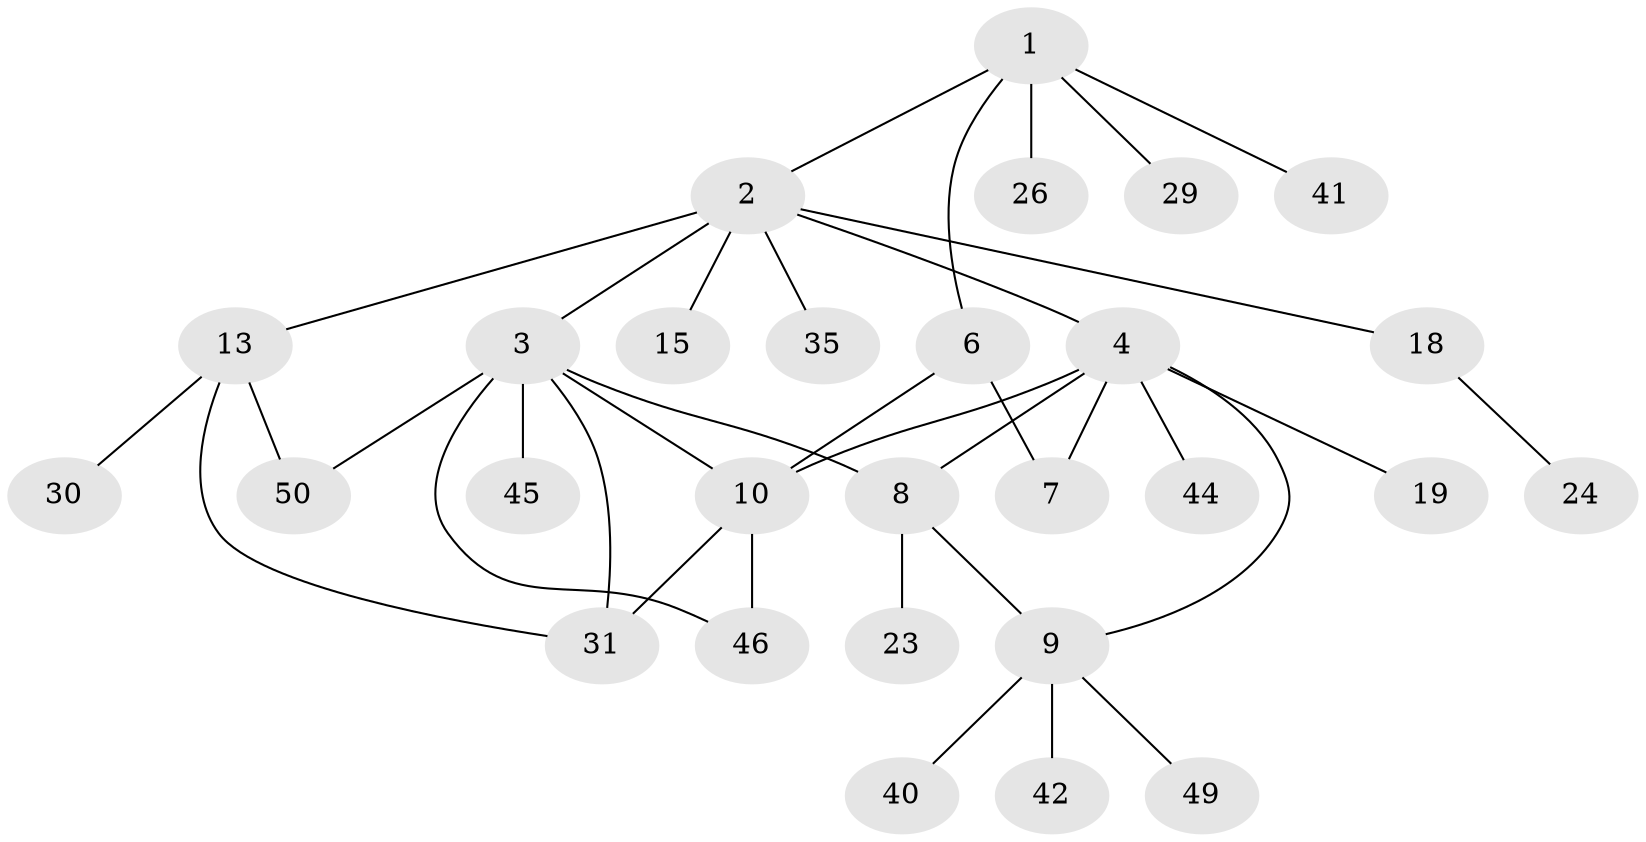 // original degree distribution, {4: 0.12280701754385964, 7: 0.017543859649122806, 6: 0.03508771929824561, 3: 0.19298245614035087, 5: 0.03508771929824561, 2: 0.24561403508771928, 1: 0.3508771929824561}
// Generated by graph-tools (version 1.1) at 2025/13/03/09/25 04:13:25]
// undirected, 28 vertices, 36 edges
graph export_dot {
graph [start="1"]
  node [color=gray90,style=filled];
  1 [super="+14+38"];
  2 [super="+5"];
  3 [super="+33+47"];
  4 [super="+11+32"];
  6;
  7 [super="+21"];
  8 [super="+12"];
  9 [super="+17"];
  10 [super="+16+55+39"];
  13 [super="+22"];
  15;
  18;
  19 [super="+20"];
  23;
  24 [super="+48"];
  26 [super="+36"];
  29;
  30 [super="+34"];
  31;
  35;
  40 [super="+57"];
  41;
  42;
  44;
  45;
  46 [super="+51"];
  49 [super="+53"];
  50;
  1 -- 2;
  1 -- 6;
  1 -- 26;
  1 -- 29;
  1 -- 41;
  2 -- 3 [weight=2];
  2 -- 4;
  2 -- 15;
  2 -- 18;
  2 -- 35;
  2 -- 13;
  3 -- 31;
  3 -- 50;
  3 -- 45;
  3 -- 46;
  3 -- 10;
  3 -- 8;
  4 -- 8;
  4 -- 10 [weight=2];
  4 -- 19;
  4 -- 7;
  4 -- 9;
  4 -- 44;
  6 -- 7;
  6 -- 10;
  8 -- 9 [weight=2];
  8 -- 23;
  9 -- 49;
  9 -- 42;
  9 -- 40;
  10 -- 31;
  10 -- 46;
  13 -- 30;
  13 -- 50;
  13 -- 31;
  18 -- 24;
}
